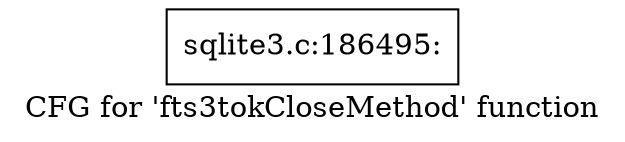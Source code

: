digraph "CFG for 'fts3tokCloseMethod' function" {
	label="CFG for 'fts3tokCloseMethod' function";

	Node0x55c0fb3e5610 [shape=record,label="{sqlite3.c:186495:}"];
}
